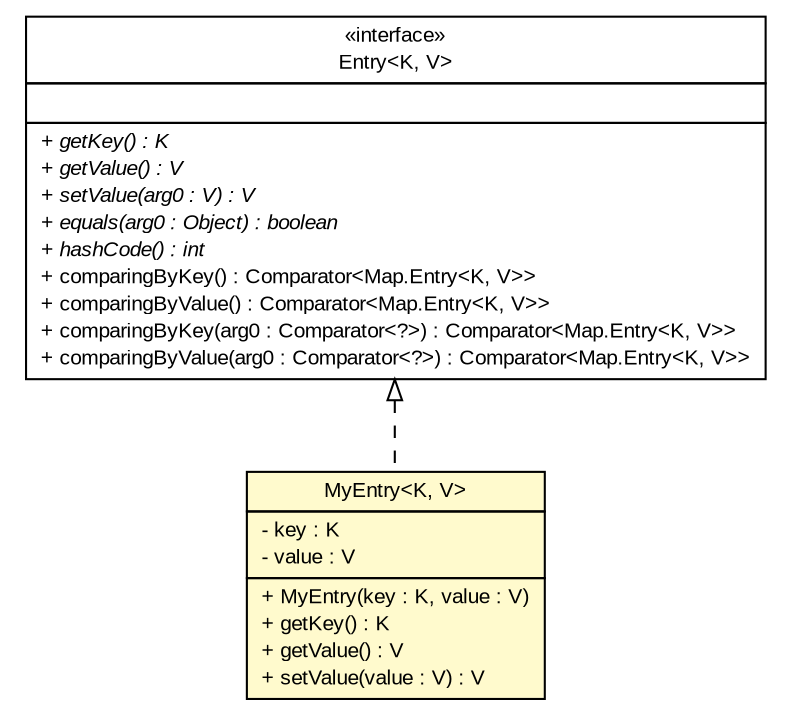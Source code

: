 #!/usr/local/bin/dot
#
# Class diagram 
# Generated by UMLGraph version R5_6_6-6-g3bdff0 (http://www.umlgraph.org/)
#

digraph G {
	edge [fontname="arial",fontsize=10,labelfontname="arial",labelfontsize=10];
	node [fontname="arial",fontsize=10,shape=plaintext];
	nodesep=0.25;
	ranksep=0.5;
	// org.tanjakostic.jcleancim.docgen.writer.CursorList.MyEntry<K, V>
	c86343 [label=<<table title="org.tanjakostic.jcleancim.docgen.writer.CursorList.MyEntry" border="0" cellborder="1" cellspacing="0" cellpadding="2" port="p" bgcolor="lemonChiffon" href="./CursorList.MyEntry.html">
		<tr><td><table border="0" cellspacing="0" cellpadding="1">
<tr><td align="center" balign="center"> MyEntry&lt;K, V&gt; </td></tr>
		</table></td></tr>
		<tr><td><table border="0" cellspacing="0" cellpadding="1">
<tr><td align="left" balign="left"> - key : K </td></tr>
<tr><td align="left" balign="left"> - value : V </td></tr>
		</table></td></tr>
		<tr><td><table border="0" cellspacing="0" cellpadding="1">
<tr><td align="left" balign="left"> + MyEntry(key : K, value : V) </td></tr>
<tr><td align="left" balign="left"> + getKey() : K </td></tr>
<tr><td align="left" balign="left"> + getValue() : V </td></tr>
<tr><td align="left" balign="left"> + setValue(value : V) : V </td></tr>
		</table></td></tr>
		</table>>, URL="./CursorList.MyEntry.html", fontname="arial", fontcolor="black", fontsize=10.0];
	//org.tanjakostic.jcleancim.docgen.writer.CursorList.MyEntry<K, V> implements java.util.Map.Entry<K, V>
	c86660:p -> c86343:p [dir=back,arrowtail=empty,style=dashed];
	// java.util.Map.Entry<K, V>
	c86660 [label=<<table title="java.util.Map.Entry" border="0" cellborder="1" cellspacing="0" cellpadding="2" port="p" href="http://java.sun.com/j2se/1.4.2/docs/api/java/util/Map/Entry.html">
		<tr><td><table border="0" cellspacing="0" cellpadding="1">
<tr><td align="center" balign="center"> &#171;interface&#187; </td></tr>
<tr><td align="center" balign="center"> Entry&lt;K, V&gt; </td></tr>
		</table></td></tr>
		<tr><td><table border="0" cellspacing="0" cellpadding="1">
<tr><td align="left" balign="left">  </td></tr>
		</table></td></tr>
		<tr><td><table border="0" cellspacing="0" cellpadding="1">
<tr><td align="left" balign="left"><font face="Arial Italic" point-size="10.0"> + getKey() : K </font></td></tr>
<tr><td align="left" balign="left"><font face="Arial Italic" point-size="10.0"> + getValue() : V </font></td></tr>
<tr><td align="left" balign="left"><font face="Arial Italic" point-size="10.0"> + setValue(arg0 : V) : V </font></td></tr>
<tr><td align="left" balign="left"><font face="Arial Italic" point-size="10.0"> + equals(arg0 : Object) : boolean </font></td></tr>
<tr><td align="left" balign="left"><font face="Arial Italic" point-size="10.0"> + hashCode() : int </font></td></tr>
<tr><td align="left" balign="left"> + comparingByKey() : Comparator&lt;Map.Entry&lt;K, V&gt;&gt; </td></tr>
<tr><td align="left" balign="left"> + comparingByValue() : Comparator&lt;Map.Entry&lt;K, V&gt;&gt; </td></tr>
<tr><td align="left" balign="left"> + comparingByKey(arg0 : Comparator&lt;?&gt;) : Comparator&lt;Map.Entry&lt;K, V&gt;&gt; </td></tr>
<tr><td align="left" balign="left"> + comparingByValue(arg0 : Comparator&lt;?&gt;) : Comparator&lt;Map.Entry&lt;K, V&gt;&gt; </td></tr>
		</table></td></tr>
		</table>>, URL="http://java.sun.com/j2se/1.4.2/docs/api/java/util/Map/Entry.html", fontname="arial", fontcolor="black", fontsize=10.0];
}


